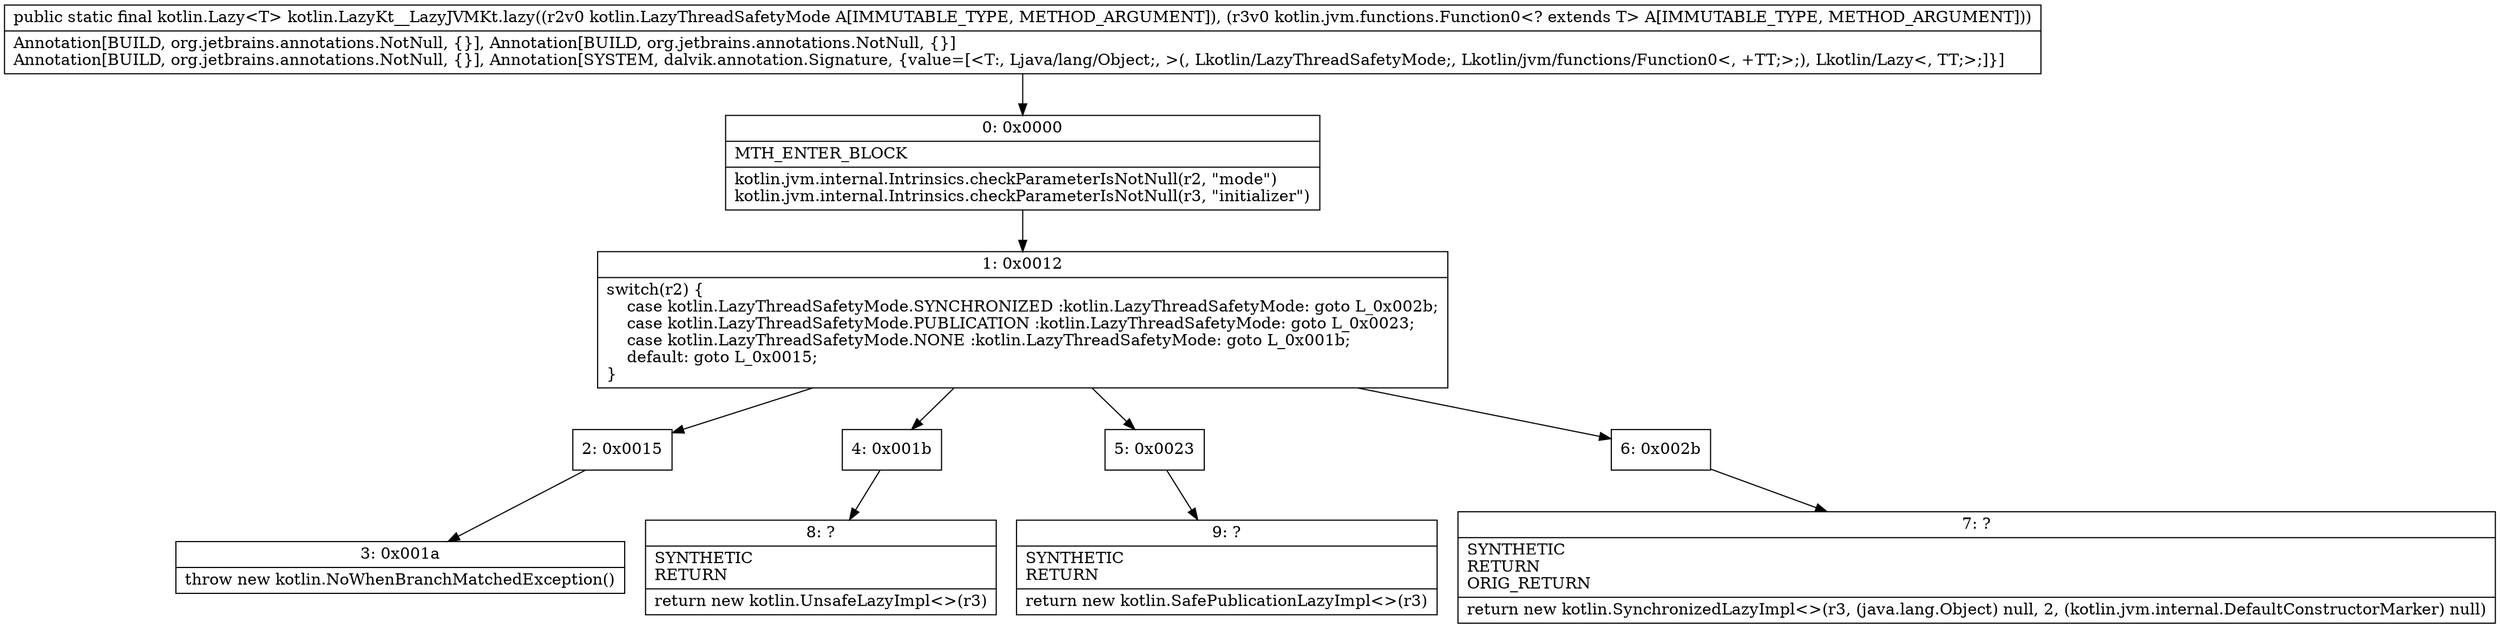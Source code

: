 digraph "CFG forkotlin.LazyKt__LazyJVMKt.lazy(Lkotlin\/LazyThreadSafetyMode;Lkotlin\/jvm\/functions\/Function0;)Lkotlin\/Lazy;" {
Node_0 [shape=record,label="{0\:\ 0x0000|MTH_ENTER_BLOCK\l|kotlin.jvm.internal.Intrinsics.checkParameterIsNotNull(r2, \"mode\")\lkotlin.jvm.internal.Intrinsics.checkParameterIsNotNull(r3, \"initializer\")\l}"];
Node_1 [shape=record,label="{1\:\ 0x0012|switch(r2) \{\l    case kotlin.LazyThreadSafetyMode.SYNCHRONIZED :kotlin.LazyThreadSafetyMode: goto L_0x002b;\l    case kotlin.LazyThreadSafetyMode.PUBLICATION :kotlin.LazyThreadSafetyMode: goto L_0x0023;\l    case kotlin.LazyThreadSafetyMode.NONE :kotlin.LazyThreadSafetyMode: goto L_0x001b;\l    default: goto L_0x0015;\l\}\l}"];
Node_2 [shape=record,label="{2\:\ 0x0015}"];
Node_3 [shape=record,label="{3\:\ 0x001a|throw new kotlin.NoWhenBranchMatchedException()\l}"];
Node_4 [shape=record,label="{4\:\ 0x001b}"];
Node_5 [shape=record,label="{5\:\ 0x0023}"];
Node_6 [shape=record,label="{6\:\ 0x002b}"];
Node_7 [shape=record,label="{7\:\ ?|SYNTHETIC\lRETURN\lORIG_RETURN\l|return new kotlin.SynchronizedLazyImpl\<\>(r3, (java.lang.Object) null, 2, (kotlin.jvm.internal.DefaultConstructorMarker) null)\l}"];
Node_8 [shape=record,label="{8\:\ ?|SYNTHETIC\lRETURN\l|return new kotlin.UnsafeLazyImpl\<\>(r3)\l}"];
Node_9 [shape=record,label="{9\:\ ?|SYNTHETIC\lRETURN\l|return new kotlin.SafePublicationLazyImpl\<\>(r3)\l}"];
MethodNode[shape=record,label="{public static final kotlin.Lazy\<T\> kotlin.LazyKt__LazyJVMKt.lazy((r2v0 kotlin.LazyThreadSafetyMode A[IMMUTABLE_TYPE, METHOD_ARGUMENT]), (r3v0 kotlin.jvm.functions.Function0\<? extends T\> A[IMMUTABLE_TYPE, METHOD_ARGUMENT]))  | Annotation[BUILD, org.jetbrains.annotations.NotNull, \{\}], Annotation[BUILD, org.jetbrains.annotations.NotNull, \{\}]\lAnnotation[BUILD, org.jetbrains.annotations.NotNull, \{\}], Annotation[SYSTEM, dalvik.annotation.Signature, \{value=[\<T:, Ljava\/lang\/Object;, \>(, Lkotlin\/LazyThreadSafetyMode;, Lkotlin\/jvm\/functions\/Function0\<, +TT;\>;), Lkotlin\/Lazy\<, TT;\>;]\}]\l}"];
MethodNode -> Node_0;
Node_0 -> Node_1;
Node_1 -> Node_2;
Node_1 -> Node_4;
Node_1 -> Node_5;
Node_1 -> Node_6;
Node_2 -> Node_3;
Node_4 -> Node_8;
Node_5 -> Node_9;
Node_6 -> Node_7;
}


